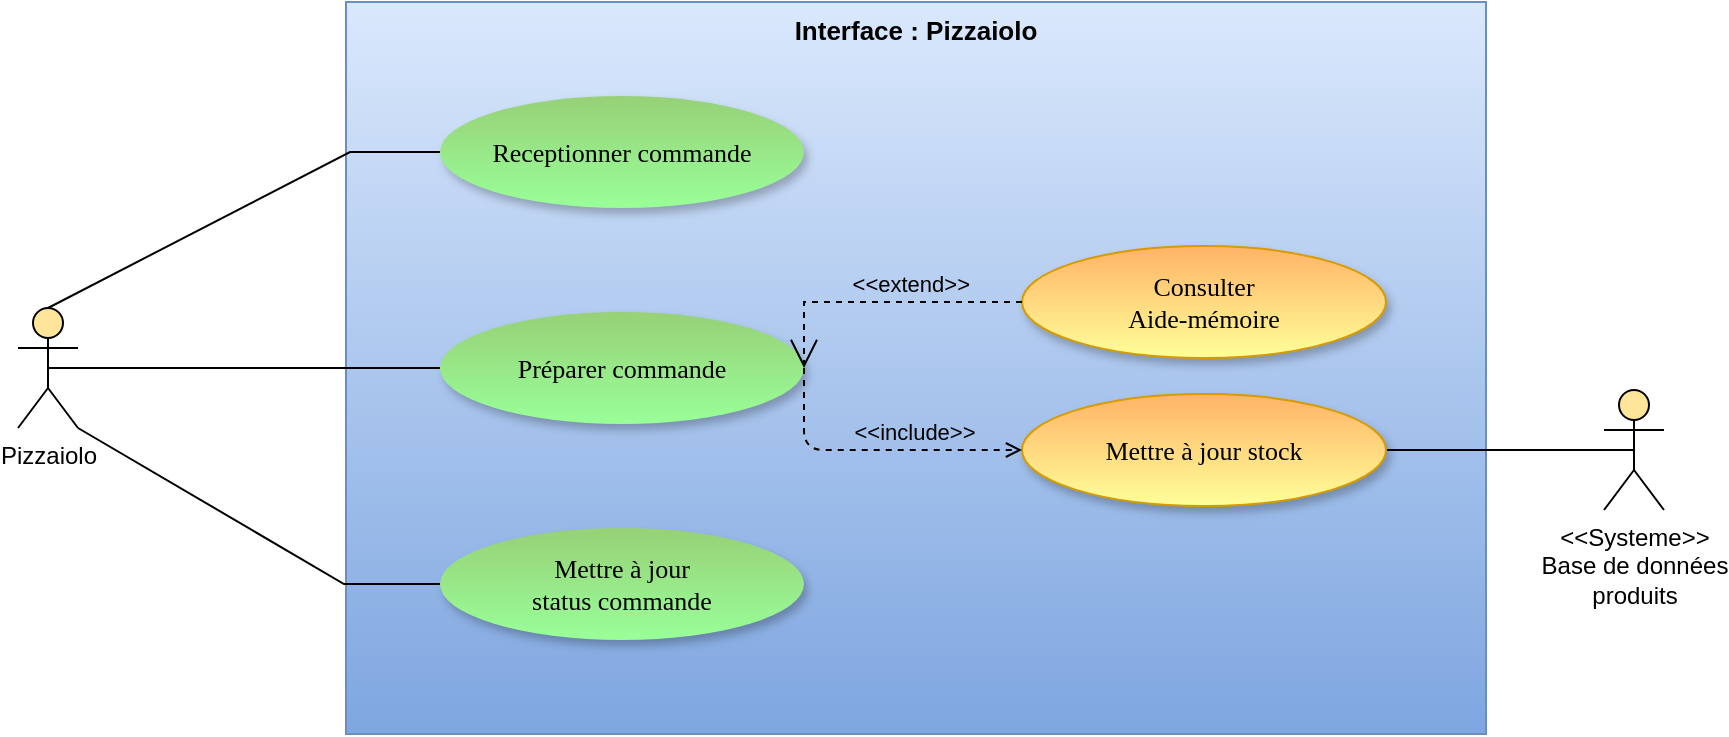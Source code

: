 <mxfile version="12.1.3" type="device" pages="1"><diagram id="SAa_Lqgek2T4ZnyJSKqn" name="Page-1"><mxGraphModel dx="2241" dy="1345" grid="0" gridSize="10" guides="1" tooltips="1" connect="1" arrows="1" fold="1" page="0" pageScale="1" pageWidth="827" pageHeight="1169" math="0" shadow="0"><root><mxCell id="0"/><mxCell id="1" parent="0"/><mxCell id="MPLrPIIRNfYXSKOFu80X-35" value="&lt;font style=&quot;font-size: 13px&quot;&gt;Interface : Pizzaiolo&lt;br&gt;&lt;/font&gt;" style="rounded=0;whiteSpace=wrap;html=1;gradientColor=#7ea6e0;fillColor=#dae8fc;strokeColor=#6c8ebf;fontStyle=1;verticalAlign=top;align=center;" parent="1" vertex="1"><mxGeometry x="-5" y="-47" width="570" height="366" as="geometry"/></mxCell><mxCell id="MPLrPIIRNfYXSKOFu80X-37" value="Préparer commande" style="ellipse;whiteSpace=wrap;html=1;shadow=1;fillColor=#97D077;fontFamily=Verdana;strokeColor=none;gradientColor=#99FF99;fontSize=13;labelBackgroundColor=none;" parent="1" vertex="1"><mxGeometry x="42" y="108" width="182" height="56" as="geometry"/></mxCell><mxCell id="MPLrPIIRNfYXSKOFu80X-38" style="rounded=0;orthogonalLoop=1;jettySize=auto;html=1;exitX=0.5;exitY=0;exitDx=0;exitDy=0;exitPerimeter=0;entryX=0;entryY=0.5;entryDx=0;entryDy=0;endArrow=none;endFill=0;labelBackgroundColor=none;" parent="1" source="MPLrPIIRNfYXSKOFu80X-39" target="MPLrPIIRNfYXSKOFu80X-51" edge="1"><mxGeometry relative="1" as="geometry"><Array as="points"><mxPoint x="-3" y="28"/></Array></mxGeometry></mxCell><mxCell id="ke8GWO_0L2-1FP6UXYzq-1" style="edgeStyle=orthogonalEdgeStyle;rounded=0;orthogonalLoop=1;jettySize=auto;html=1;exitX=0.5;exitY=0.5;exitDx=0;exitDy=0;exitPerimeter=0;endArrow=none;endFill=0;" edge="1" parent="1" source="MPLrPIIRNfYXSKOFu80X-39" target="MPLrPIIRNfYXSKOFu80X-37"><mxGeometry relative="1" as="geometry"/></mxCell><mxCell id="ke8GWO_0L2-1FP6UXYzq-2" style="rounded=0;orthogonalLoop=1;jettySize=auto;html=1;exitX=1;exitY=1;exitDx=0;exitDy=0;exitPerimeter=0;entryX=0;entryY=0.5;entryDx=0;entryDy=0;endArrow=none;endFill=0;" edge="1" parent="1" source="MPLrPIIRNfYXSKOFu80X-39" target="MPLrPIIRNfYXSKOFu80X-47"><mxGeometry relative="1" as="geometry"><Array as="points"><mxPoint x="-6" y="244"/></Array></mxGeometry></mxCell><mxCell id="MPLrPIIRNfYXSKOFu80X-39" value="Pizzaiolo" style="shape=umlActor;verticalLabelPosition=bottom;labelBackgroundColor=none;verticalAlign=top;html=1;outlineConnect=0;fillColor=#FFE599;" parent="1" vertex="1"><mxGeometry x="-169" y="106" width="30" height="60" as="geometry"/></mxCell><mxCell id="MPLrPIIRNfYXSKOFu80X-43" value="&lt;div&gt;Consulter&lt;/div&gt;&lt;div&gt;Aide-mémoire&lt;br&gt;&lt;/div&gt;" style="ellipse;whiteSpace=wrap;html=1;shadow=1;fillColor=#FFB366;fontFamily=Verdana;strokeColor=#d79b00;gradientColor=#FFFF99;fontSize=13;labelBackgroundColor=none;" parent="1" vertex="1"><mxGeometry x="333" y="75" width="182" height="56" as="geometry"/></mxCell><mxCell id="MPLrPIIRNfYXSKOFu80X-47" value="&lt;div&gt;Mettre à jour&lt;/div&gt;&lt;div&gt;status commande&lt;br&gt;&lt;/div&gt;" style="ellipse;whiteSpace=wrap;html=1;shadow=1;fillColor=#97D077;fontFamily=Verdana;strokeColor=none;gradientColor=#99FF99;fontSize=13;labelBackgroundColor=none;" parent="1" vertex="1"><mxGeometry x="42" y="216" width="182" height="56" as="geometry"/></mxCell><mxCell id="MPLrPIIRNfYXSKOFu80X-51" value="Receptionner commande" style="ellipse;whiteSpace=wrap;html=1;shadow=1;fillColor=#97D077;fontFamily=Verdana;strokeColor=none;gradientColor=#99FF99;fontSize=13;labelBackgroundColor=none;" parent="1" vertex="1"><mxGeometry x="42" width="182" height="56" as="geometry"/></mxCell><mxCell id="MPLrPIIRNfYXSKOFu80X-57" style="edgeStyle=none;rounded=0;orthogonalLoop=1;jettySize=auto;html=1;exitX=0.5;exitY=0.5;exitDx=0;exitDy=0;exitPerimeter=0;labelBackgroundColor=none;endArrow=none;endFill=0;entryX=1;entryY=0.5;entryDx=0;entryDy=0;" parent="1" source="MPLrPIIRNfYXSKOFu80X-58" target="MPLrPIIRNfYXSKOFu80X-65" edge="1"><mxGeometry relative="1" as="geometry"><mxPoint x="1016" y="605" as="targetPoint"/></mxGeometry></mxCell><mxCell id="MPLrPIIRNfYXSKOFu80X-58" value="&lt;div&gt;&amp;lt;&amp;lt;Systeme&amp;gt;&amp;gt;&lt;/div&gt;&lt;div&gt;Base de données&lt;/div&gt;&lt;div&gt;produits&lt;br&gt;&lt;/div&gt;" style="shape=umlActor;verticalLabelPosition=bottom;labelBackgroundColor=none;verticalAlign=top;html=1;outlineConnect=0;fillColor=#FFE599;" parent="1" vertex="1"><mxGeometry x="624" y="147" width="30" height="60" as="geometry"/></mxCell><mxCell id="MPLrPIIRNfYXSKOFu80X-65" value="Mettre à jour stock" style="ellipse;whiteSpace=wrap;html=1;shadow=1;fillColor=#FFB366;fontFamily=Verdana;strokeColor=#d79b00;gradientColor=#FFFF99;fontSize=13;labelBackgroundColor=none;" parent="1" vertex="1"><mxGeometry x="333" y="149" width="182" height="56" as="geometry"/></mxCell><mxCell id="MPLrPIIRNfYXSKOFu80X-66" value="&amp;lt;&amp;lt;include&amp;gt;&amp;gt;" style="edgeStyle=none;endArrow=open;verticalAlign=bottom;dashed=1;labelBackgroundColor=none;entryX=0;entryY=0.5;entryDx=0;entryDy=0;html=1;exitX=1;exitY=0.5;exitDx=0;exitDy=0;" parent="1" source="MPLrPIIRNfYXSKOFu80X-37" target="MPLrPIIRNfYXSKOFu80X-65" edge="1"><mxGeometry x="0.28" width="160" relative="1" as="geometry"><mxPoint x="224" y="264" as="sourcePoint"/><mxPoint x="333" y="264" as="targetPoint"/><Array as="points"><mxPoint x="224" y="177"/></Array><mxPoint as="offset"/></mxGeometry></mxCell><mxCell id="ke8GWO_0L2-1FP6UXYzq-4" value="&amp;lt;&amp;lt;extend&amp;gt;&amp;gt;" style="align=right;html=1;verticalAlign=bottom;rounded=0;labelBackgroundColor=none;endArrow=open;endSize=12;dashed=1;entryX=1;entryY=0.5;entryDx=0;entryDy=0;exitX=0;exitY=0.5;exitDx=0;exitDy=0;" edge="1" parent="1" source="MPLrPIIRNfYXSKOFu80X-43" target="MPLrPIIRNfYXSKOFu80X-37"><mxGeometry x="-0.648" relative="1" as="geometry"><mxPoint x="667" y="75" as="targetPoint"/><mxPoint x="827" y="75" as="sourcePoint"/><Array as="points"><mxPoint x="224" y="103"/></Array><mxPoint as="offset"/></mxGeometry></mxCell></root></mxGraphModel></diagram></mxfile>